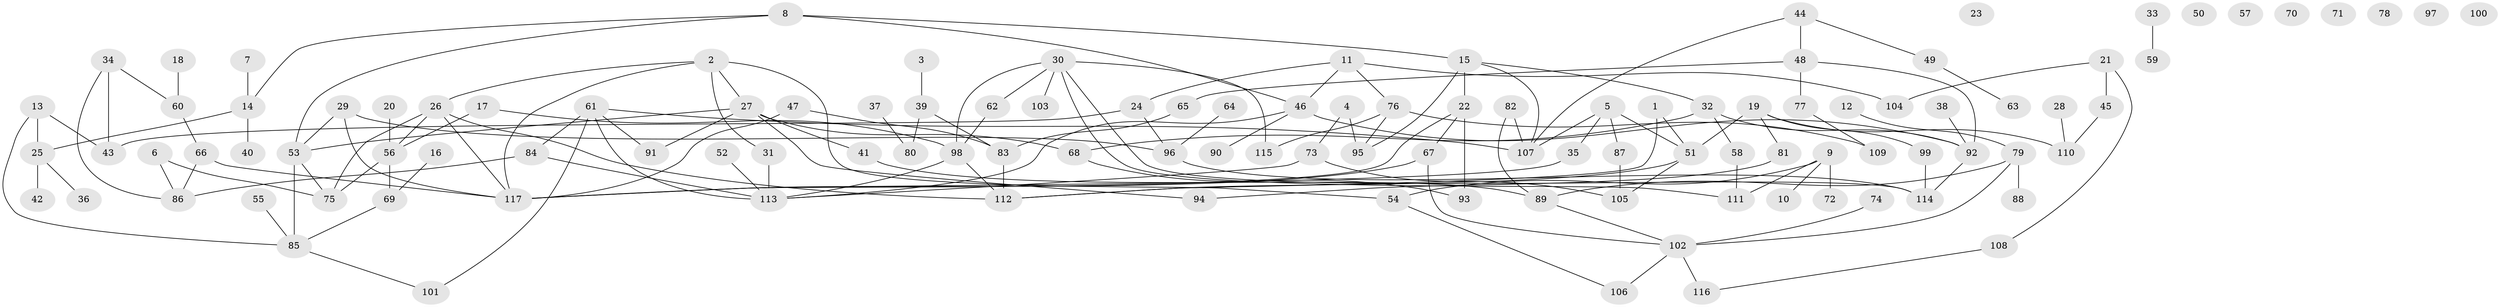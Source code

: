 // Generated by graph-tools (version 1.1) at 2025/00/03/09/25 03:00:51]
// undirected, 117 vertices, 156 edges
graph export_dot {
graph [start="1"]
  node [color=gray90,style=filled];
  1;
  2;
  3;
  4;
  5;
  6;
  7;
  8;
  9;
  10;
  11;
  12;
  13;
  14;
  15;
  16;
  17;
  18;
  19;
  20;
  21;
  22;
  23;
  24;
  25;
  26;
  27;
  28;
  29;
  30;
  31;
  32;
  33;
  34;
  35;
  36;
  37;
  38;
  39;
  40;
  41;
  42;
  43;
  44;
  45;
  46;
  47;
  48;
  49;
  50;
  51;
  52;
  53;
  54;
  55;
  56;
  57;
  58;
  59;
  60;
  61;
  62;
  63;
  64;
  65;
  66;
  67;
  68;
  69;
  70;
  71;
  72;
  73;
  74;
  75;
  76;
  77;
  78;
  79;
  80;
  81;
  82;
  83;
  84;
  85;
  86;
  87;
  88;
  89;
  90;
  91;
  92;
  93;
  94;
  95;
  96;
  97;
  98;
  99;
  100;
  101;
  102;
  103;
  104;
  105;
  106;
  107;
  108;
  109;
  110;
  111;
  112;
  113;
  114;
  115;
  116;
  117;
  1 -- 51;
  1 -- 112;
  2 -- 26;
  2 -- 27;
  2 -- 31;
  2 -- 54;
  2 -- 117;
  3 -- 39;
  4 -- 73;
  4 -- 95;
  5 -- 35;
  5 -- 51;
  5 -- 87;
  5 -- 107;
  6 -- 75;
  6 -- 86;
  7 -- 14;
  8 -- 14;
  8 -- 15;
  8 -- 46;
  8 -- 53;
  9 -- 10;
  9 -- 54;
  9 -- 72;
  9 -- 111;
  11 -- 24;
  11 -- 46;
  11 -- 76;
  11 -- 104;
  12 -- 79;
  13 -- 25;
  13 -- 43;
  13 -- 85;
  14 -- 25;
  14 -- 40;
  15 -- 22;
  15 -- 32;
  15 -- 95;
  15 -- 107;
  16 -- 69;
  17 -- 56;
  17 -- 98;
  18 -- 60;
  19 -- 51;
  19 -- 81;
  19 -- 99;
  19 -- 110;
  20 -- 56;
  21 -- 45;
  21 -- 104;
  21 -- 108;
  22 -- 67;
  22 -- 93;
  22 -- 117;
  24 -- 43;
  24 -- 96;
  25 -- 36;
  25 -- 42;
  26 -- 56;
  26 -- 75;
  26 -- 112;
  26 -- 117;
  27 -- 41;
  27 -- 53;
  27 -- 68;
  27 -- 91;
  27 -- 94;
  28 -- 110;
  29 -- 53;
  29 -- 96;
  29 -- 117;
  30 -- 62;
  30 -- 98;
  30 -- 103;
  30 -- 111;
  30 -- 114;
  30 -- 115;
  31 -- 113;
  32 -- 58;
  32 -- 68;
  32 -- 92;
  33 -- 59;
  34 -- 43;
  34 -- 60;
  34 -- 86;
  35 -- 117;
  37 -- 80;
  38 -- 92;
  39 -- 80;
  39 -- 83;
  41 -- 89;
  44 -- 48;
  44 -- 49;
  44 -- 107;
  45 -- 110;
  46 -- 90;
  46 -- 92;
  46 -- 113;
  47 -- 83;
  47 -- 117;
  48 -- 65;
  48 -- 77;
  48 -- 92;
  49 -- 63;
  51 -- 105;
  51 -- 112;
  52 -- 113;
  53 -- 75;
  53 -- 85;
  54 -- 106;
  55 -- 85;
  56 -- 69;
  56 -- 75;
  58 -- 111;
  60 -- 66;
  61 -- 84;
  61 -- 91;
  61 -- 101;
  61 -- 107;
  61 -- 113;
  62 -- 98;
  64 -- 96;
  65 -- 83;
  66 -- 86;
  66 -- 117;
  67 -- 102;
  67 -- 117;
  68 -- 93;
  69 -- 85;
  73 -- 105;
  73 -- 113;
  74 -- 102;
  76 -- 95;
  76 -- 109;
  76 -- 115;
  77 -- 109;
  79 -- 88;
  79 -- 89;
  79 -- 102;
  81 -- 94;
  82 -- 89;
  82 -- 107;
  83 -- 112;
  84 -- 86;
  84 -- 113;
  85 -- 101;
  87 -- 105;
  89 -- 102;
  92 -- 114;
  96 -- 114;
  98 -- 112;
  98 -- 113;
  99 -- 114;
  102 -- 106;
  102 -- 116;
  108 -- 116;
}
